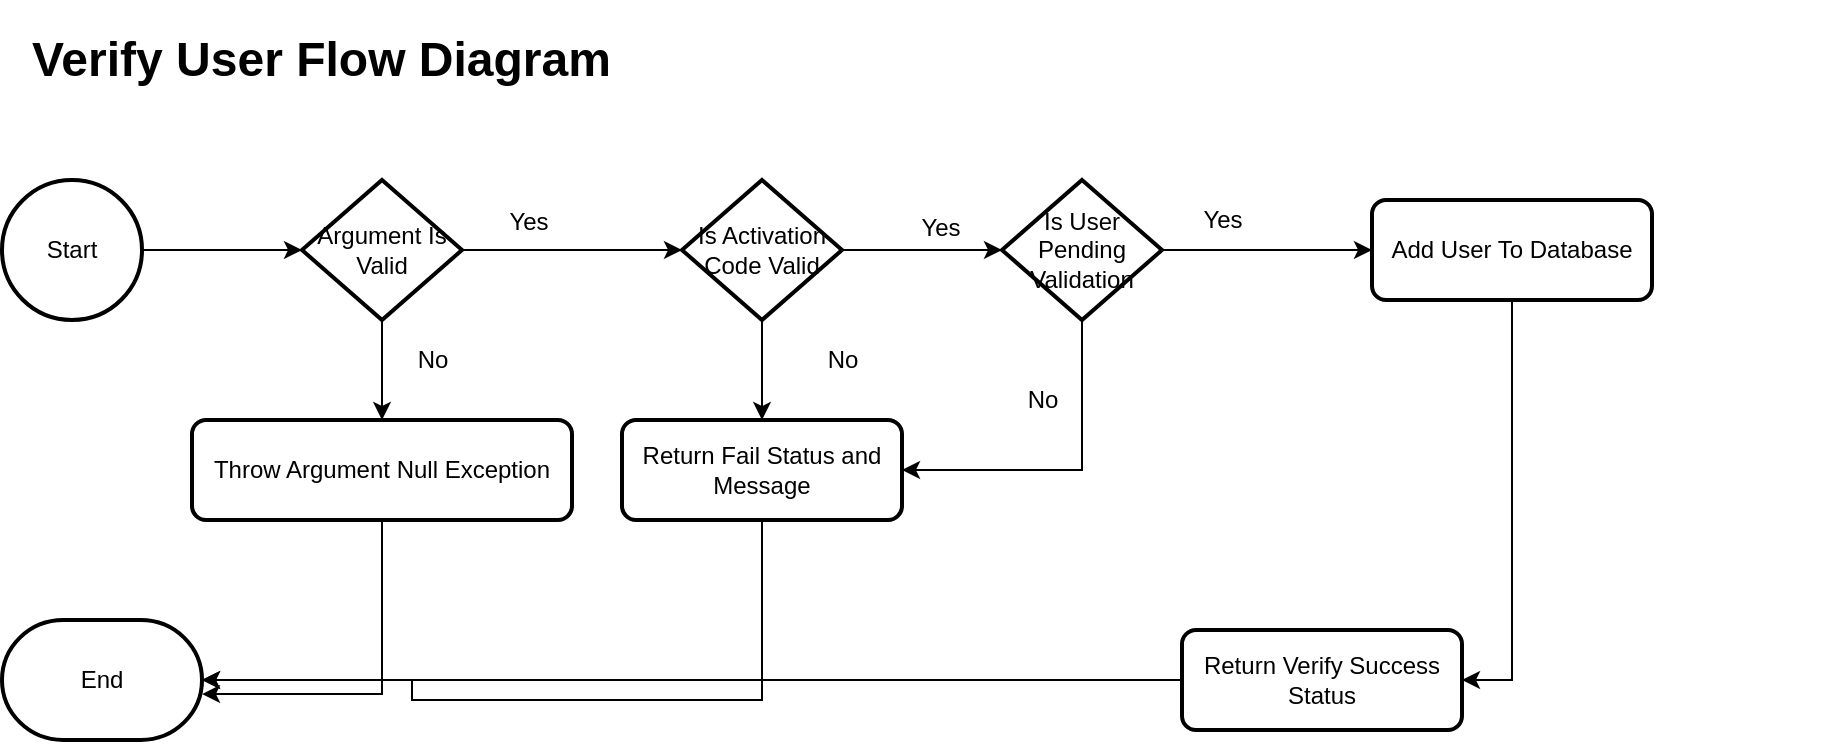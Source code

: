 <mxfile version="12.4.2" type="device" pages="1"><diagram id="KyAugG05-vDzzHRMXjfl" name="Page-1"><mxGraphModel dx="1106" dy="939" grid="1" gridSize="10" guides="1" tooltips="1" connect="1" arrows="1" fold="1" page="1" pageScale="1" pageWidth="2336" pageHeight="1654" math="0" shadow="0"><root><mxCell id="0"/><mxCell id="1" parent="0"/><mxCell id="NfKzDqOVc6vaV906UG_j-2" value="" style="edgeStyle=orthogonalEdgeStyle;rounded=0;orthogonalLoop=1;jettySize=auto;html=1;" edge="1" parent="1" source="NfKzDqOVc6vaV906UG_j-3" target="NfKzDqOVc6vaV906UG_j-6"><mxGeometry relative="1" as="geometry"/></mxCell><mxCell id="NfKzDqOVc6vaV906UG_j-3" value="Start" style="strokeWidth=2;html=1;shape=mxgraph.flowchart.start_2;whiteSpace=wrap;" vertex="1" parent="1"><mxGeometry x="20" y="90" width="70" height="70" as="geometry"/></mxCell><mxCell id="NfKzDqOVc6vaV906UG_j-4" value="" style="edgeStyle=orthogonalEdgeStyle;rounded=0;orthogonalLoop=1;jettySize=auto;html=1;" edge="1" parent="1" source="NfKzDqOVc6vaV906UG_j-6" target="NfKzDqOVc6vaV906UG_j-14"><mxGeometry relative="1" as="geometry"/></mxCell><mxCell id="NfKzDqOVc6vaV906UG_j-5" value="" style="edgeStyle=orthogonalEdgeStyle;rounded=0;orthogonalLoop=1;jettySize=auto;html=1;" edge="1" parent="1" source="NfKzDqOVc6vaV906UG_j-6" target="NfKzDqOVc6vaV906UG_j-9"><mxGeometry relative="1" as="geometry"/></mxCell><mxCell id="NfKzDqOVc6vaV906UG_j-6" value="Argument Is Valid" style="strokeWidth=2;html=1;shape=mxgraph.flowchart.decision;whiteSpace=wrap;" vertex="1" parent="1"><mxGeometry x="170" y="90" width="80" height="70" as="geometry"/></mxCell><mxCell id="NfKzDqOVc6vaV906UG_j-7" value="" style="edgeStyle=orthogonalEdgeStyle;rounded=0;orthogonalLoop=1;jettySize=auto;html=1;" edge="1" parent="1" source="NfKzDqOVc6vaV906UG_j-9" target="NfKzDqOVc6vaV906UG_j-17"><mxGeometry relative="1" as="geometry"/></mxCell><mxCell id="NfKzDqOVc6vaV906UG_j-8" value="" style="edgeStyle=orthogonalEdgeStyle;rounded=0;orthogonalLoop=1;jettySize=auto;html=1;" edge="1" parent="1" source="NfKzDqOVc6vaV906UG_j-9" target="NfKzDqOVc6vaV906UG_j-12"><mxGeometry relative="1" as="geometry"/></mxCell><mxCell id="NfKzDqOVc6vaV906UG_j-9" value="Is Activation Code Valid" style="strokeWidth=2;html=1;shape=mxgraph.flowchart.decision;whiteSpace=wrap;" vertex="1" parent="1"><mxGeometry x="360" y="90" width="80" height="70" as="geometry"/></mxCell><mxCell id="NfKzDqOVc6vaV906UG_j-10" style="edgeStyle=orthogonalEdgeStyle;rounded=0;orthogonalLoop=1;jettySize=auto;html=1;entryX=1;entryY=0.5;entryDx=0;entryDy=0;" edge="1" parent="1" source="NfKzDqOVc6vaV906UG_j-12" target="NfKzDqOVc6vaV906UG_j-17"><mxGeometry relative="1" as="geometry"><Array as="points"><mxPoint x="560" y="235"/></Array></mxGeometry></mxCell><mxCell id="NfKzDqOVc6vaV906UG_j-11" value="" style="edgeStyle=orthogonalEdgeStyle;rounded=0;orthogonalLoop=1;jettySize=auto;html=1;entryX=0;entryY=0.5;entryDx=0;entryDy=0;" edge="1" parent="1" source="NfKzDqOVc6vaV906UG_j-12" target="NfKzDqOVc6vaV906UG_j-26"><mxGeometry relative="1" as="geometry"><mxPoint x="650" y="125" as="targetPoint"/></mxGeometry></mxCell><mxCell id="NfKzDqOVc6vaV906UG_j-12" value="Is User Pending Validation" style="strokeWidth=2;html=1;shape=mxgraph.flowchart.decision;whiteSpace=wrap;" vertex="1" parent="1"><mxGeometry x="520" y="90" width="80" height="70" as="geometry"/></mxCell><mxCell id="NfKzDqOVc6vaV906UG_j-13" style="edgeStyle=orthogonalEdgeStyle;rounded=0;orthogonalLoop=1;jettySize=auto;html=1;entryX=1;entryY=0.617;entryDx=0;entryDy=0;entryPerimeter=0;" edge="1" parent="1" source="NfKzDqOVc6vaV906UG_j-14" target="NfKzDqOVc6vaV906UG_j-15"><mxGeometry relative="1" as="geometry"/></mxCell><mxCell id="NfKzDqOVc6vaV906UG_j-14" value="Throw Argument Null Exception" style="rounded=1;whiteSpace=wrap;html=1;absoluteArcSize=1;arcSize=14;strokeWidth=2;" vertex="1" parent="1"><mxGeometry x="115" y="210" width="190" height="50" as="geometry"/></mxCell><mxCell id="NfKzDqOVc6vaV906UG_j-15" value="End" style="strokeWidth=2;html=1;shape=mxgraph.flowchart.terminator;whiteSpace=wrap;" vertex="1" parent="1"><mxGeometry x="20" y="310" width="100" height="60" as="geometry"/></mxCell><mxCell id="NfKzDqOVc6vaV906UG_j-16" style="edgeStyle=orthogonalEdgeStyle;rounded=0;orthogonalLoop=1;jettySize=auto;html=1;entryX=1;entryY=0.5;entryDx=0;entryDy=0;entryPerimeter=0;" edge="1" parent="1" source="NfKzDqOVc6vaV906UG_j-17" target="NfKzDqOVc6vaV906UG_j-15"><mxGeometry relative="1" as="geometry"><Array as="points"><mxPoint x="400" y="350"/><mxPoint x="225" y="350"/><mxPoint x="225" y="340"/></Array></mxGeometry></mxCell><mxCell id="NfKzDqOVc6vaV906UG_j-17" value="Return Fail Status and Message" style="rounded=1;whiteSpace=wrap;html=1;absoluteArcSize=1;arcSize=14;strokeWidth=2;" vertex="1" parent="1"><mxGeometry x="330" y="210" width="140" height="50" as="geometry"/></mxCell><mxCell id="NfKzDqOVc6vaV906UG_j-18" value="No" style="text;html=1;align=center;verticalAlign=middle;resizable=0;points=[];;autosize=1;" vertex="1" parent="1"><mxGeometry x="220" y="170" width="30" height="20" as="geometry"/></mxCell><mxCell id="NfKzDqOVc6vaV906UG_j-19" value="Yes" style="text;html=1;align=center;verticalAlign=middle;resizable=0;points=[];;autosize=1;" vertex="1" parent="1"><mxGeometry x="263" y="101" width="40" height="20" as="geometry"/></mxCell><mxCell id="NfKzDqOVc6vaV906UG_j-20" value="No" style="text;html=1;align=center;verticalAlign=middle;resizable=0;points=[];;autosize=1;" vertex="1" parent="1"><mxGeometry x="425" y="170" width="30" height="20" as="geometry"/></mxCell><mxCell id="NfKzDqOVc6vaV906UG_j-21" value="Yes" style="text;html=1;align=center;verticalAlign=middle;resizable=0;points=[];;autosize=1;" vertex="1" parent="1"><mxGeometry x="469" y="104" width="40" height="20" as="geometry"/></mxCell><mxCell id="NfKzDqOVc6vaV906UG_j-22" value="No" style="text;html=1;align=center;verticalAlign=middle;resizable=0;points=[];;autosize=1;" vertex="1" parent="1"><mxGeometry x="525" y="190" width="30" height="20" as="geometry"/></mxCell><mxCell id="NfKzDqOVc6vaV906UG_j-39" style="edgeStyle=orthogonalEdgeStyle;rounded=0;orthogonalLoop=1;jettySize=auto;html=1;entryX=1;entryY=0.5;entryDx=0;entryDy=0;" edge="1" parent="1" source="NfKzDqOVc6vaV906UG_j-26" target="NfKzDqOVc6vaV906UG_j-34"><mxGeometry relative="1" as="geometry"/></mxCell><mxCell id="NfKzDqOVc6vaV906UG_j-26" value="Add User To Database" style="rounded=1;whiteSpace=wrap;html=1;absoluteArcSize=1;arcSize=14;strokeWidth=2;" vertex="1" parent="1"><mxGeometry x="705" y="100" width="140" height="50" as="geometry"/></mxCell><mxCell id="NfKzDqOVc6vaV906UG_j-33" style="edgeStyle=orthogonalEdgeStyle;rounded=0;orthogonalLoop=1;jettySize=auto;html=1;" edge="1" parent="1" source="NfKzDqOVc6vaV906UG_j-34" target="NfKzDqOVc6vaV906UG_j-15"><mxGeometry relative="1" as="geometry"/></mxCell><mxCell id="NfKzDqOVc6vaV906UG_j-34" value="Return Verify Success Status" style="rounded=1;whiteSpace=wrap;html=1;absoluteArcSize=1;arcSize=14;strokeWidth=2;" vertex="1" parent="1"><mxGeometry x="610" y="315" width="140" height="50" as="geometry"/></mxCell><mxCell id="NfKzDqOVc6vaV906UG_j-35" value="&lt;h1&gt;Verify User Flow Diagram&lt;/h1&gt;" style="text;html=1;strokeColor=none;fillColor=none;spacing=5;spacingTop=-20;whiteSpace=wrap;overflow=hidden;rounded=0;" vertex="1" parent="1"><mxGeometry x="30" y="10" width="900" height="50" as="geometry"/></mxCell><mxCell id="NfKzDqOVc6vaV906UG_j-36" value="Yes" style="text;html=1;align=center;verticalAlign=middle;resizable=0;points=[];;autosize=1;" vertex="1" parent="1"><mxGeometry x="610" y="100" width="40" height="20" as="geometry"/></mxCell></root></mxGraphModel></diagram></mxfile>